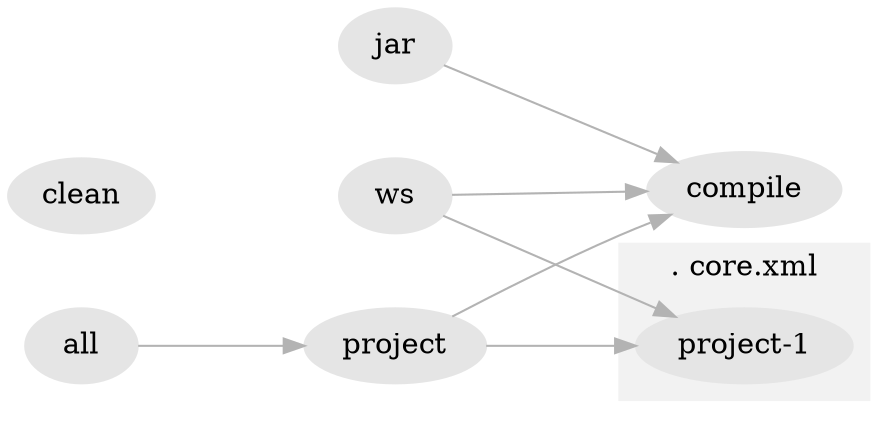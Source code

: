 
      digraph "G" {
      
      
      ranksep=1.0; nodesep=0.5;
      node [color="grey90", style="filled"]
      edge [color="grey70"]
      
    

    graph [  
       
	 "rankdir"="LR",
	
      ];
	
    
	   "compile";
	
    
	   "jar";
	
    
	  "jar" -> "compile";
	

    
	   "clean";
	
    
	   "all";
	
    
	  "all" -> "project";
	

    
	   "project";
	
    
	  "project" -> "compile";
	

    
	   "ws";
	
    
	  "ws" -> "compile";
	

    
  	 subgraph 
  	   
  	             "cluster:1"
  	          
  	   {
  	      style="filled";
  	      color="grey95";
  	      label=". core.xml";
         
        
	   "project-1";
	
      	     
       }
	
    
	  "project" -> "project-1";
	
    
	  "ws" -> "project-1";
	

      }
	